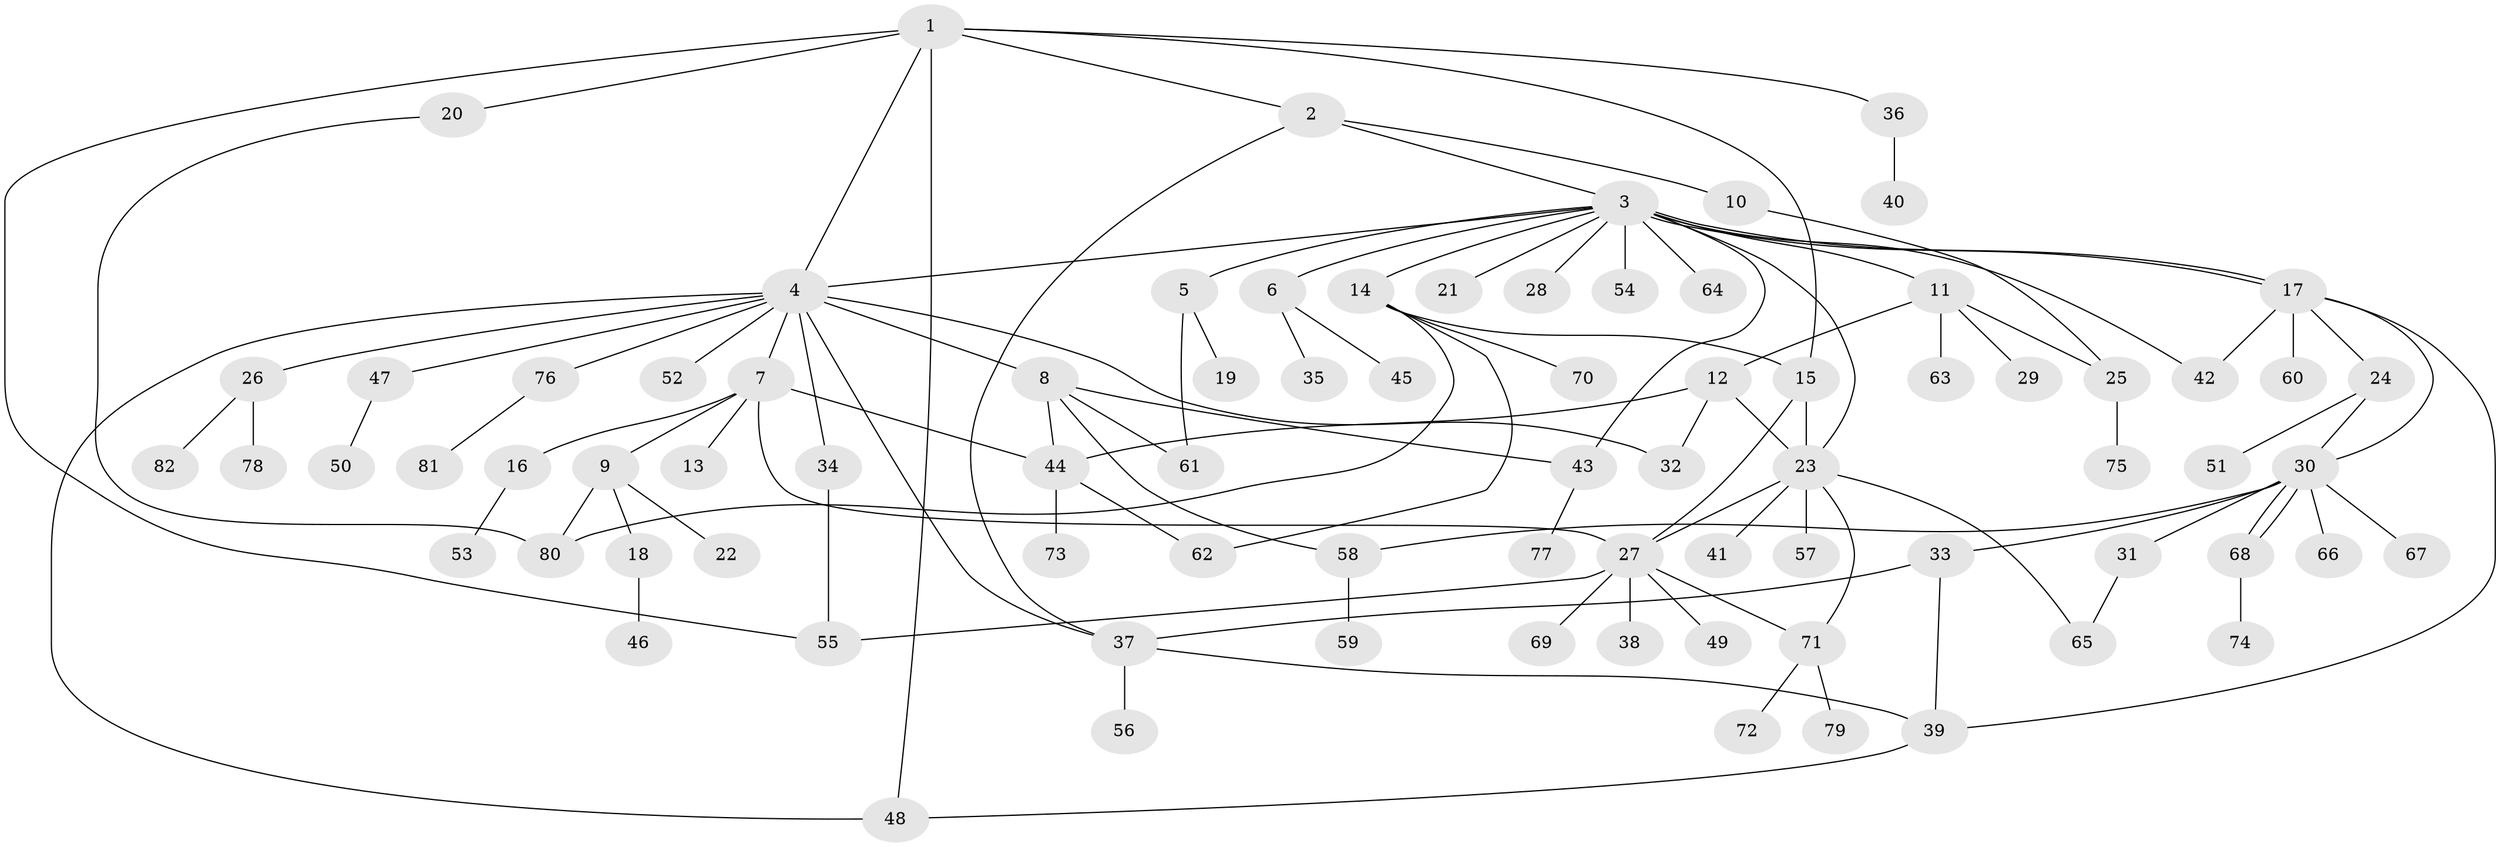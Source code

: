 // Generated by graph-tools (version 1.1) at 2025/01/03/09/25 03:01:37]
// undirected, 82 vertices, 111 edges
graph export_dot {
graph [start="1"]
  node [color=gray90,style=filled];
  1;
  2;
  3;
  4;
  5;
  6;
  7;
  8;
  9;
  10;
  11;
  12;
  13;
  14;
  15;
  16;
  17;
  18;
  19;
  20;
  21;
  22;
  23;
  24;
  25;
  26;
  27;
  28;
  29;
  30;
  31;
  32;
  33;
  34;
  35;
  36;
  37;
  38;
  39;
  40;
  41;
  42;
  43;
  44;
  45;
  46;
  47;
  48;
  49;
  50;
  51;
  52;
  53;
  54;
  55;
  56;
  57;
  58;
  59;
  60;
  61;
  62;
  63;
  64;
  65;
  66;
  67;
  68;
  69;
  70;
  71;
  72;
  73;
  74;
  75;
  76;
  77;
  78;
  79;
  80;
  81;
  82;
  1 -- 2;
  1 -- 4;
  1 -- 15;
  1 -- 20;
  1 -- 36;
  1 -- 48;
  1 -- 55;
  2 -- 3;
  2 -- 10;
  2 -- 37;
  3 -- 4;
  3 -- 5;
  3 -- 6;
  3 -- 11;
  3 -- 14;
  3 -- 17;
  3 -- 17;
  3 -- 21;
  3 -- 23;
  3 -- 28;
  3 -- 42;
  3 -- 43;
  3 -- 54;
  3 -- 64;
  4 -- 7;
  4 -- 8;
  4 -- 26;
  4 -- 32;
  4 -- 34;
  4 -- 37;
  4 -- 47;
  4 -- 48;
  4 -- 52;
  4 -- 76;
  5 -- 19;
  5 -- 61;
  6 -- 35;
  6 -- 45;
  7 -- 9;
  7 -- 13;
  7 -- 16;
  7 -- 27;
  7 -- 44;
  8 -- 43;
  8 -- 44;
  8 -- 58;
  8 -- 61;
  9 -- 18;
  9 -- 22;
  9 -- 80;
  10 -- 25;
  11 -- 12;
  11 -- 25;
  11 -- 29;
  11 -- 63;
  12 -- 23;
  12 -- 32;
  12 -- 44;
  14 -- 15;
  14 -- 62;
  14 -- 70;
  14 -- 80;
  15 -- 23;
  15 -- 27;
  16 -- 53;
  17 -- 24;
  17 -- 30;
  17 -- 39;
  17 -- 42;
  17 -- 60;
  18 -- 46;
  20 -- 80;
  23 -- 27;
  23 -- 41;
  23 -- 57;
  23 -- 65;
  23 -- 71;
  24 -- 30;
  24 -- 51;
  25 -- 75;
  26 -- 78;
  26 -- 82;
  27 -- 38;
  27 -- 49;
  27 -- 55;
  27 -- 69;
  27 -- 71;
  30 -- 31;
  30 -- 33;
  30 -- 58;
  30 -- 66;
  30 -- 67;
  30 -- 68;
  30 -- 68;
  31 -- 65;
  33 -- 37;
  33 -- 39;
  34 -- 55;
  36 -- 40;
  37 -- 39;
  37 -- 56;
  39 -- 48;
  43 -- 77;
  44 -- 62;
  44 -- 73;
  47 -- 50;
  58 -- 59;
  68 -- 74;
  71 -- 72;
  71 -- 79;
  76 -- 81;
}
